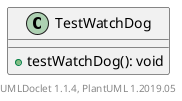 @startuml

    class TestWatchDog [[TestWatchDog.html]] {
        +testWatchDog(): void
    }


    center footer UMLDoclet 1.1.4, PlantUML 1.2019.05
@enduml
